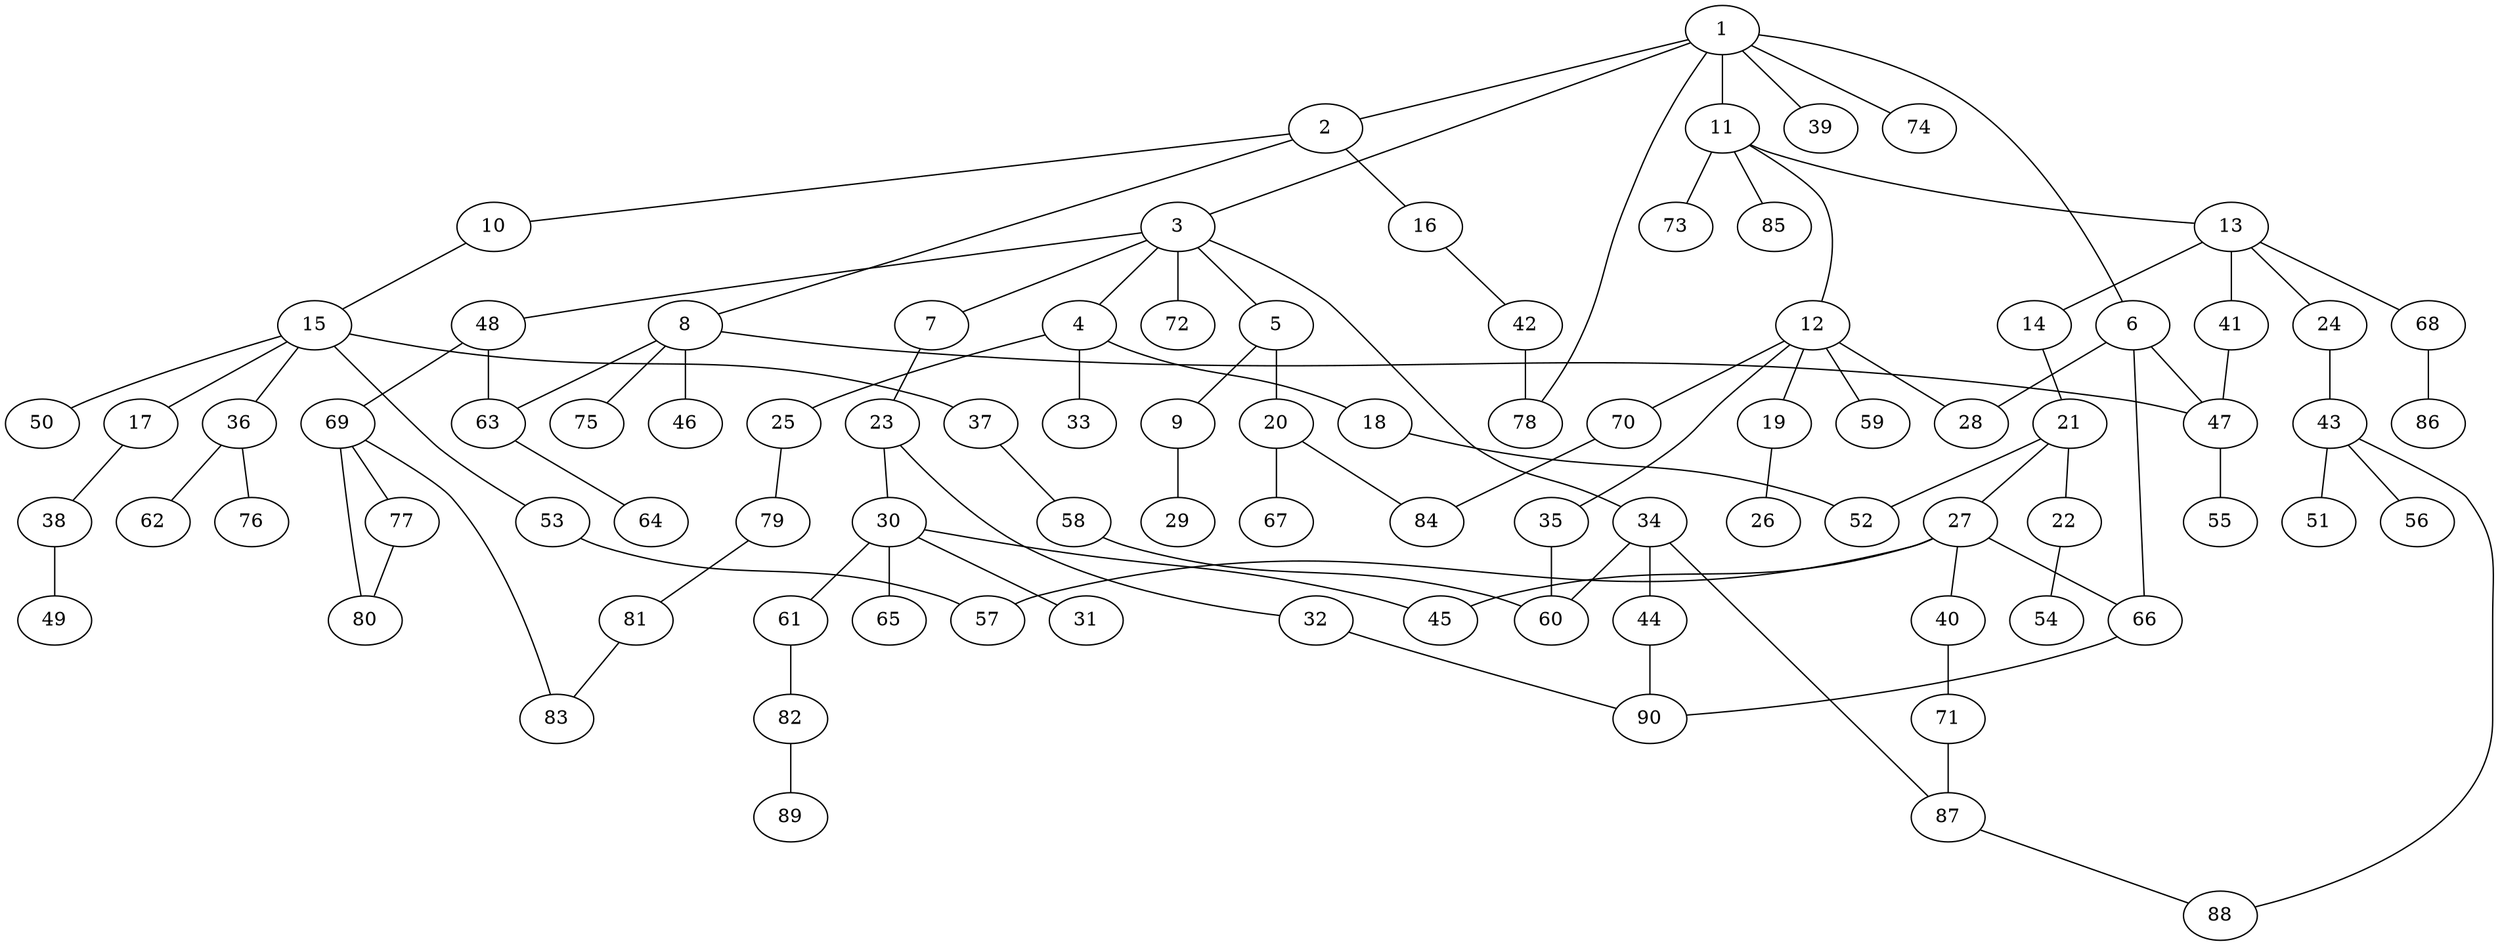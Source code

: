 graph graphname {1--2
1--3
1--6
1--11
1--39
1--74
1--78
2--8
2--10
2--16
3--4
3--5
3--7
3--34
3--48
3--72
4--18
4--25
4--33
5--9
5--20
6--28
6--47
6--66
7--23
8--46
8--47
8--63
8--75
9--29
10--15
11--12
11--13
11--73
11--85
12--19
12--28
12--35
12--59
12--70
13--14
13--24
13--41
13--68
14--21
15--17
15--36
15--37
15--50
15--53
16--42
17--38
18--52
19--26
20--67
20--84
21--22
21--27
21--52
22--54
23--30
23--32
24--43
25--79
27--40
27--45
27--57
27--66
30--31
30--45
30--61
30--65
32--90
34--44
34--60
34--87
35--60
36--62
36--76
37--58
38--49
40--71
41--47
42--78
43--51
43--56
43--88
44--90
47--55
48--63
48--69
53--57
58--60
61--82
63--64
66--90
68--86
69--77
69--80
69--83
70--84
71--87
77--80
79--81
81--83
82--89
87--88
}